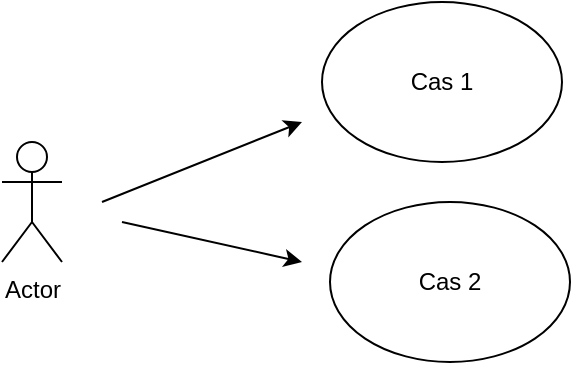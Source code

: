 <mxfile version="13.0.3" type="device"><diagram id="3bnwnVEZmcyIWHNqH_kv" name="Page-1"><mxGraphModel dx="1038" dy="607" grid="1" gridSize="10" guides="1" tooltips="1" connect="1" arrows="1" fold="1" page="1" pageScale="1" pageWidth="827" pageHeight="1169" math="0" shadow="0"><root><mxCell id="0"/><mxCell id="1" parent="0"/><mxCell id="2ojAmL1oKFSkF84LwNII-1" value="Actor" style="shape=umlActor;verticalLabelPosition=bottom;labelBackgroundColor=#ffffff;verticalAlign=top;html=1;outlineConnect=0;" vertex="1" parent="1"><mxGeometry x="130" y="260" width="30" height="60" as="geometry"/></mxCell><mxCell id="2ojAmL1oKFSkF84LwNII-2" value="" style="endArrow=classic;html=1;" edge="1" parent="1"><mxGeometry width="50" height="50" relative="1" as="geometry"><mxPoint x="180" y="290" as="sourcePoint"/><mxPoint x="280" y="250" as="targetPoint"/></mxGeometry></mxCell><mxCell id="2ojAmL1oKFSkF84LwNII-3" value="Cas 1" style="ellipse;whiteSpace=wrap;html=1;" vertex="1" parent="1"><mxGeometry x="290" y="190" width="120" height="80" as="geometry"/></mxCell><mxCell id="2ojAmL1oKFSkF84LwNII-4" value="" style="endArrow=classic;html=1;" edge="1" parent="1"><mxGeometry width="50" height="50" relative="1" as="geometry"><mxPoint x="190" y="300" as="sourcePoint"/><mxPoint x="280" y="320" as="targetPoint"/></mxGeometry></mxCell><mxCell id="2ojAmL1oKFSkF84LwNII-5" value="Cas 2" style="ellipse;whiteSpace=wrap;html=1;" vertex="1" parent="1"><mxGeometry x="294" y="290" width="120" height="80" as="geometry"/></mxCell></root></mxGraphModel></diagram></mxfile>